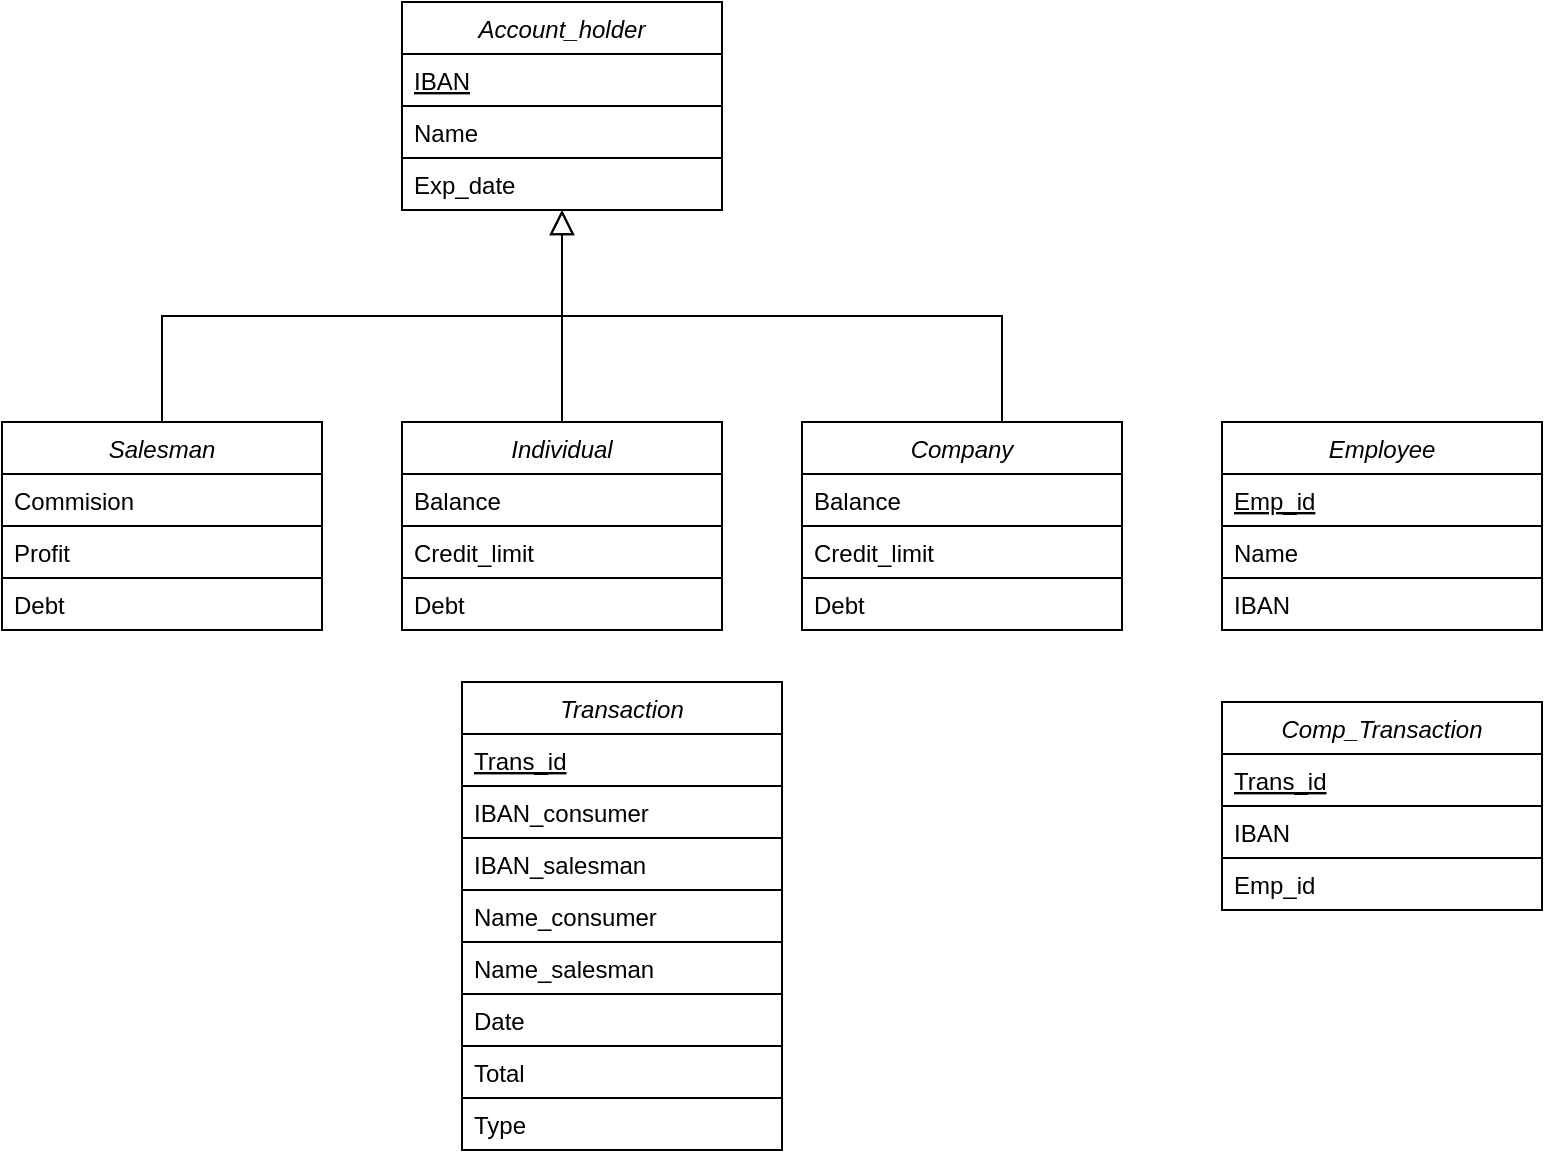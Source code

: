 <mxfile version="15.9.6" type="device"><diagram id="C5RBs43oDa-KdzZeNtuy" name="Page-1"><mxGraphModel dx="1086" dy="577" grid="1" gridSize="10" guides="1" tooltips="1" connect="1" arrows="1" fold="1" page="1" pageScale="1" pageWidth="827" pageHeight="1169" math="0" shadow="0"><root><mxCell id="WIyWlLk6GJQsqaUBKTNV-0"/><mxCell id="WIyWlLk6GJQsqaUBKTNV-1" parent="WIyWlLk6GJQsqaUBKTNV-0"/><mxCell id="zkfFHV4jXpPFQw0GAbJ--0" value="Account_holder" style="swimlane;fontStyle=2;align=center;verticalAlign=top;childLayout=stackLayout;horizontal=1;startSize=26;horizontalStack=0;resizeParent=1;resizeLast=0;collapsible=1;marginBottom=0;rounded=0;shadow=0;strokeWidth=1;strokeColor=default;" parent="WIyWlLk6GJQsqaUBKTNV-1" vertex="1"><mxGeometry x="240" y="70" width="160" height="104" as="geometry"><mxRectangle x="230" y="140" width="160" height="26" as="alternateBounds"/></mxGeometry></mxCell><mxCell id="zkfFHV4jXpPFQw0GAbJ--3" value="IBAN" style="text;align=left;verticalAlign=top;spacingLeft=4;spacingRight=4;overflow=hidden;rotatable=0;points=[[0,0.5],[1,0.5]];portConstraint=eastwest;rounded=0;shadow=0;html=0;fontStyle=4;strokeColor=default;" parent="zkfFHV4jXpPFQw0GAbJ--0" vertex="1"><mxGeometry y="26" width="160" height="26" as="geometry"/></mxCell><mxCell id="zkfFHV4jXpPFQw0GAbJ--1" value="Name" style="text;align=left;verticalAlign=top;spacingLeft=4;spacingRight=4;overflow=hidden;rotatable=0;points=[[0,0.5],[1,0.5]];portConstraint=eastwest;strokeColor=default;" parent="zkfFHV4jXpPFQw0GAbJ--0" vertex="1"><mxGeometry y="52" width="160" height="26" as="geometry"/></mxCell><mxCell id="zkfFHV4jXpPFQw0GAbJ--5" value="Exp_date" style="text;align=left;verticalAlign=top;spacingLeft=4;spacingRight=4;overflow=hidden;rotatable=0;points=[[0,0.5],[1,0.5]];portConstraint=eastwest;strokeColor=default;" parent="zkfFHV4jXpPFQw0GAbJ--0" vertex="1"><mxGeometry y="78" width="160" height="26" as="geometry"/></mxCell><mxCell id="zkfFHV4jXpPFQw0GAbJ--12" value="" style="endArrow=block;endSize=10;endFill=0;shadow=0;strokeWidth=1;rounded=0;edgeStyle=elbowEdgeStyle;elbow=vertical;exitX=0.5;exitY=0;exitDx=0;exitDy=0;" parent="WIyWlLk6GJQsqaUBKTNV-1" source="l0kE6bhs_IGlQVLanUu2-5" target="zkfFHV4jXpPFQw0GAbJ--0" edge="1"><mxGeometry width="160" relative="1" as="geometry"><mxPoint x="140" y="280" as="sourcePoint"/><mxPoint x="220" y="203" as="targetPoint"/></mxGeometry></mxCell><mxCell id="zkfFHV4jXpPFQw0GAbJ--16" value="" style="endArrow=block;endSize=10;endFill=0;shadow=0;strokeWidth=1;rounded=0;edgeStyle=elbowEdgeStyle;elbow=vertical;" parent="WIyWlLk6GJQsqaUBKTNV-1" target="zkfFHV4jXpPFQw0GAbJ--0" edge="1"><mxGeometry width="160" relative="1" as="geometry"><mxPoint x="540" y="280" as="sourcePoint"/><mxPoint x="330" y="271" as="targetPoint"/></mxGeometry></mxCell><mxCell id="l0kE6bhs_IGlQVLanUu2-5" value="Salesman" style="swimlane;fontStyle=2;align=center;verticalAlign=top;childLayout=stackLayout;horizontal=1;startSize=26;horizontalStack=0;resizeParent=1;resizeLast=0;collapsible=1;marginBottom=0;rounded=0;shadow=0;strokeWidth=1;strokeColor=default;" vertex="1" parent="WIyWlLk6GJQsqaUBKTNV-1"><mxGeometry x="40" y="280" width="160" height="104" as="geometry"><mxRectangle x="230" y="140" width="160" height="26" as="alternateBounds"/></mxGeometry></mxCell><mxCell id="l0kE6bhs_IGlQVLanUu2-6" value="Commision" style="text;align=left;verticalAlign=top;spacingLeft=4;spacingRight=4;overflow=hidden;rotatable=0;points=[[0,0.5],[1,0.5]];portConstraint=eastwest;strokeColor=default;" vertex="1" parent="l0kE6bhs_IGlQVLanUu2-5"><mxGeometry y="26" width="160" height="26" as="geometry"/></mxCell><mxCell id="l0kE6bhs_IGlQVLanUu2-7" value="Profit" style="text;align=left;verticalAlign=top;spacingLeft=4;spacingRight=4;overflow=hidden;rotatable=0;points=[[0,0.5],[1,0.5]];portConstraint=eastwest;rounded=0;shadow=0;html=0;fontStyle=0;strokeColor=default;" vertex="1" parent="l0kE6bhs_IGlQVLanUu2-5"><mxGeometry y="52" width="160" height="26" as="geometry"/></mxCell><mxCell id="l0kE6bhs_IGlQVLanUu2-8" value="Debt" style="text;align=left;verticalAlign=top;spacingLeft=4;spacingRight=4;overflow=hidden;rotatable=0;points=[[0,0.5],[1,0.5]];portConstraint=eastwest;strokeColor=default;" vertex="1" parent="l0kE6bhs_IGlQVLanUu2-5"><mxGeometry y="78" width="160" height="26" as="geometry"/></mxCell><mxCell id="l0kE6bhs_IGlQVLanUu2-18" style="edgeStyle=orthogonalEdgeStyle;rounded=0;orthogonalLoop=1;jettySize=auto;html=1;exitX=0.5;exitY=0;exitDx=0;exitDy=0;endArrow=none;endFill=0;" edge="1" parent="WIyWlLk6GJQsqaUBKTNV-1" source="l0kE6bhs_IGlQVLanUu2-9"><mxGeometry relative="1" as="geometry"><mxPoint x="320" y="220" as="targetPoint"/></mxGeometry></mxCell><mxCell id="l0kE6bhs_IGlQVLanUu2-9" value="Individual" style="swimlane;fontStyle=2;align=center;verticalAlign=top;childLayout=stackLayout;horizontal=1;startSize=26;horizontalStack=0;resizeParent=1;resizeLast=0;collapsible=1;marginBottom=0;rounded=0;shadow=0;strokeWidth=1;strokeColor=default;" vertex="1" parent="WIyWlLk6GJQsqaUBKTNV-1"><mxGeometry x="240" y="280" width="160" height="104" as="geometry"><mxRectangle x="230" y="140" width="160" height="26" as="alternateBounds"/></mxGeometry></mxCell><mxCell id="l0kE6bhs_IGlQVLanUu2-10" value="Balance" style="text;align=left;verticalAlign=top;spacingLeft=4;spacingRight=4;overflow=hidden;rotatable=0;points=[[0,0.5],[1,0.5]];portConstraint=eastwest;strokeColor=default;" vertex="1" parent="l0kE6bhs_IGlQVLanUu2-9"><mxGeometry y="26" width="160" height="26" as="geometry"/></mxCell><mxCell id="l0kE6bhs_IGlQVLanUu2-11" value="Credit_limit" style="text;align=left;verticalAlign=top;spacingLeft=4;spacingRight=4;overflow=hidden;rotatable=0;points=[[0,0.5],[1,0.5]];portConstraint=eastwest;rounded=0;shadow=0;html=0;fontStyle=0;strokeColor=default;" vertex="1" parent="l0kE6bhs_IGlQVLanUu2-9"><mxGeometry y="52" width="160" height="26" as="geometry"/></mxCell><mxCell id="l0kE6bhs_IGlQVLanUu2-12" value="Debt" style="text;align=left;verticalAlign=top;spacingLeft=4;spacingRight=4;overflow=hidden;rotatable=0;points=[[0,0.5],[1,0.5]];portConstraint=eastwest;strokeColor=default;" vertex="1" parent="l0kE6bhs_IGlQVLanUu2-9"><mxGeometry y="78" width="160" height="26" as="geometry"/></mxCell><mxCell id="l0kE6bhs_IGlQVLanUu2-13" value="Company" style="swimlane;fontStyle=2;align=center;verticalAlign=top;childLayout=stackLayout;horizontal=1;startSize=26;horizontalStack=0;resizeParent=1;resizeLast=0;collapsible=1;marginBottom=0;rounded=0;shadow=0;strokeWidth=1;strokeColor=default;" vertex="1" parent="WIyWlLk6GJQsqaUBKTNV-1"><mxGeometry x="440" y="280" width="160" height="104" as="geometry"><mxRectangle x="230" y="140" width="160" height="26" as="alternateBounds"/></mxGeometry></mxCell><mxCell id="l0kE6bhs_IGlQVLanUu2-14" value="Balance" style="text;align=left;verticalAlign=top;spacingLeft=4;spacingRight=4;overflow=hidden;rotatable=0;points=[[0,0.5],[1,0.5]];portConstraint=eastwest;strokeColor=default;" vertex="1" parent="l0kE6bhs_IGlQVLanUu2-13"><mxGeometry y="26" width="160" height="26" as="geometry"/></mxCell><mxCell id="l0kE6bhs_IGlQVLanUu2-15" value="Credit_limit" style="text;align=left;verticalAlign=top;spacingLeft=4;spacingRight=4;overflow=hidden;rotatable=0;points=[[0,0.5],[1,0.5]];portConstraint=eastwest;rounded=0;shadow=0;html=0;fontStyle=0;strokeColor=default;" vertex="1" parent="l0kE6bhs_IGlQVLanUu2-13"><mxGeometry y="52" width="160" height="26" as="geometry"/></mxCell><mxCell id="l0kE6bhs_IGlQVLanUu2-16" value="Debt" style="text;align=left;verticalAlign=top;spacingLeft=4;spacingRight=4;overflow=hidden;rotatable=0;points=[[0,0.5],[1,0.5]];portConstraint=eastwest;strokeColor=default;" vertex="1" parent="l0kE6bhs_IGlQVLanUu2-13"><mxGeometry y="78" width="160" height="26" as="geometry"/></mxCell><mxCell id="l0kE6bhs_IGlQVLanUu2-19" value="Employee" style="swimlane;fontStyle=2;align=center;verticalAlign=top;childLayout=stackLayout;horizontal=1;startSize=26;horizontalStack=0;resizeParent=1;resizeLast=0;collapsible=1;marginBottom=0;rounded=0;shadow=0;strokeWidth=1;strokeColor=default;" vertex="1" parent="WIyWlLk6GJQsqaUBKTNV-1"><mxGeometry x="650" y="280" width="160" height="104" as="geometry"><mxRectangle x="230" y="140" width="160" height="26" as="alternateBounds"/></mxGeometry></mxCell><mxCell id="l0kE6bhs_IGlQVLanUu2-21" value="Emp_id" style="text;align=left;verticalAlign=top;spacingLeft=4;spacingRight=4;overflow=hidden;rotatable=0;points=[[0,0.5],[1,0.5]];portConstraint=eastwest;rounded=0;shadow=0;html=0;fontStyle=4;strokeColor=default;" vertex="1" parent="l0kE6bhs_IGlQVLanUu2-19"><mxGeometry y="26" width="160" height="26" as="geometry"/></mxCell><mxCell id="l0kE6bhs_IGlQVLanUu2-20" value="Name" style="text;align=left;verticalAlign=top;spacingLeft=4;spacingRight=4;overflow=hidden;rotatable=0;points=[[0,0.5],[1,0.5]];portConstraint=eastwest;strokeColor=default;" vertex="1" parent="l0kE6bhs_IGlQVLanUu2-19"><mxGeometry y="52" width="160" height="26" as="geometry"/></mxCell><mxCell id="l0kE6bhs_IGlQVLanUu2-22" value="IBAN" style="text;align=left;verticalAlign=top;spacingLeft=4;spacingRight=4;overflow=hidden;rotatable=0;points=[[0,0.5],[1,0.5]];portConstraint=eastwest;strokeColor=default;" vertex="1" parent="l0kE6bhs_IGlQVLanUu2-19"><mxGeometry y="78" width="160" height="26" as="geometry"/></mxCell><mxCell id="l0kE6bhs_IGlQVLanUu2-23" value="Comp_Transaction" style="swimlane;fontStyle=2;align=center;verticalAlign=top;childLayout=stackLayout;horizontal=1;startSize=26;horizontalStack=0;resizeParent=1;resizeLast=0;collapsible=1;marginBottom=0;rounded=0;shadow=0;strokeWidth=1;strokeColor=default;" vertex="1" parent="WIyWlLk6GJQsqaUBKTNV-1"><mxGeometry x="650" y="420" width="160" height="104" as="geometry"><mxRectangle x="230" y="140" width="160" height="26" as="alternateBounds"/></mxGeometry></mxCell><mxCell id="l0kE6bhs_IGlQVLanUu2-24" value="Trans_id" style="text;align=left;verticalAlign=top;spacingLeft=4;spacingRight=4;overflow=hidden;rotatable=0;points=[[0,0.5],[1,0.5]];portConstraint=eastwest;strokeColor=default;fontStyle=4" vertex="1" parent="l0kE6bhs_IGlQVLanUu2-23"><mxGeometry y="26" width="160" height="26" as="geometry"/></mxCell><mxCell id="l0kE6bhs_IGlQVLanUu2-25" value="IBAN" style="text;align=left;verticalAlign=top;spacingLeft=4;spacingRight=4;overflow=hidden;rotatable=0;points=[[0,0.5],[1,0.5]];portConstraint=eastwest;rounded=0;shadow=0;html=0;fontStyle=0;strokeColor=default;" vertex="1" parent="l0kE6bhs_IGlQVLanUu2-23"><mxGeometry y="52" width="160" height="26" as="geometry"/></mxCell><mxCell id="l0kE6bhs_IGlQVLanUu2-26" value="Emp_id" style="text;align=left;verticalAlign=top;spacingLeft=4;spacingRight=4;overflow=hidden;rotatable=0;points=[[0,0.5],[1,0.5]];portConstraint=eastwest;strokeColor=default;" vertex="1" parent="l0kE6bhs_IGlQVLanUu2-23"><mxGeometry y="78" width="160" height="26" as="geometry"/></mxCell><mxCell id="l0kE6bhs_IGlQVLanUu2-27" value="Transaction" style="swimlane;fontStyle=2;align=center;verticalAlign=top;childLayout=stackLayout;horizontal=1;startSize=26;horizontalStack=0;resizeParent=1;resizeLast=0;collapsible=1;marginBottom=0;rounded=0;shadow=0;strokeWidth=1;strokeColor=default;" vertex="1" parent="WIyWlLk6GJQsqaUBKTNV-1"><mxGeometry x="270" y="410" width="160" height="234" as="geometry"><mxRectangle x="230" y="140" width="160" height="26" as="alternateBounds"/></mxGeometry></mxCell><mxCell id="l0kE6bhs_IGlQVLanUu2-28" value="Trans_id" style="text;align=left;verticalAlign=top;spacingLeft=4;spacingRight=4;overflow=hidden;rotatable=0;points=[[0,0.5],[1,0.5]];portConstraint=eastwest;strokeColor=default;fontStyle=4" vertex="1" parent="l0kE6bhs_IGlQVLanUu2-27"><mxGeometry y="26" width="160" height="26" as="geometry"/></mxCell><mxCell id="l0kE6bhs_IGlQVLanUu2-29" value="IBAN_consumer" style="text;align=left;verticalAlign=top;spacingLeft=4;spacingRight=4;overflow=hidden;rotatable=0;points=[[0,0.5],[1,0.5]];portConstraint=eastwest;rounded=0;shadow=0;html=0;fontStyle=0;strokeColor=default;" vertex="1" parent="l0kE6bhs_IGlQVLanUu2-27"><mxGeometry y="52" width="160" height="26" as="geometry"/></mxCell><mxCell id="l0kE6bhs_IGlQVLanUu2-30" value="IBAN_salesman" style="text;align=left;verticalAlign=top;spacingLeft=4;spacingRight=4;overflow=hidden;rotatable=0;points=[[0,0.5],[1,0.5]];portConstraint=eastwest;strokeColor=default;" vertex="1" parent="l0kE6bhs_IGlQVLanUu2-27"><mxGeometry y="78" width="160" height="26" as="geometry"/></mxCell><mxCell id="l0kE6bhs_IGlQVLanUu2-35" value="Name_consumer" style="text;align=left;verticalAlign=top;spacingLeft=4;spacingRight=4;overflow=hidden;rotatable=0;points=[[0,0.5],[1,0.5]];portConstraint=eastwest;strokeColor=default;" vertex="1" parent="l0kE6bhs_IGlQVLanUu2-27"><mxGeometry y="104" width="160" height="26" as="geometry"/></mxCell><mxCell id="l0kE6bhs_IGlQVLanUu2-34" value="Name_salesman" style="text;align=left;verticalAlign=top;spacingLeft=4;spacingRight=4;overflow=hidden;rotatable=0;points=[[0,0.5],[1,0.5]];portConstraint=eastwest;strokeColor=default;" vertex="1" parent="l0kE6bhs_IGlQVLanUu2-27"><mxGeometry y="130" width="160" height="26" as="geometry"/></mxCell><mxCell id="l0kE6bhs_IGlQVLanUu2-33" value="Date" style="text;align=left;verticalAlign=top;spacingLeft=4;spacingRight=4;overflow=hidden;rotatable=0;points=[[0,0.5],[1,0.5]];portConstraint=eastwest;strokeColor=default;" vertex="1" parent="l0kE6bhs_IGlQVLanUu2-27"><mxGeometry y="156" width="160" height="26" as="geometry"/></mxCell><mxCell id="l0kE6bhs_IGlQVLanUu2-32" value="Total" style="text;align=left;verticalAlign=top;spacingLeft=4;spacingRight=4;overflow=hidden;rotatable=0;points=[[0,0.5],[1,0.5]];portConstraint=eastwest;strokeColor=default;" vertex="1" parent="l0kE6bhs_IGlQVLanUu2-27"><mxGeometry y="182" width="160" height="26" as="geometry"/></mxCell><mxCell id="l0kE6bhs_IGlQVLanUu2-31" value="Type" style="text;align=left;verticalAlign=top;spacingLeft=4;spacingRight=4;overflow=hidden;rotatable=0;points=[[0,0.5],[1,0.5]];portConstraint=eastwest;strokeColor=default;" vertex="1" parent="l0kE6bhs_IGlQVLanUu2-27"><mxGeometry y="208" width="160" height="26" as="geometry"/></mxCell></root></mxGraphModel></diagram></mxfile>